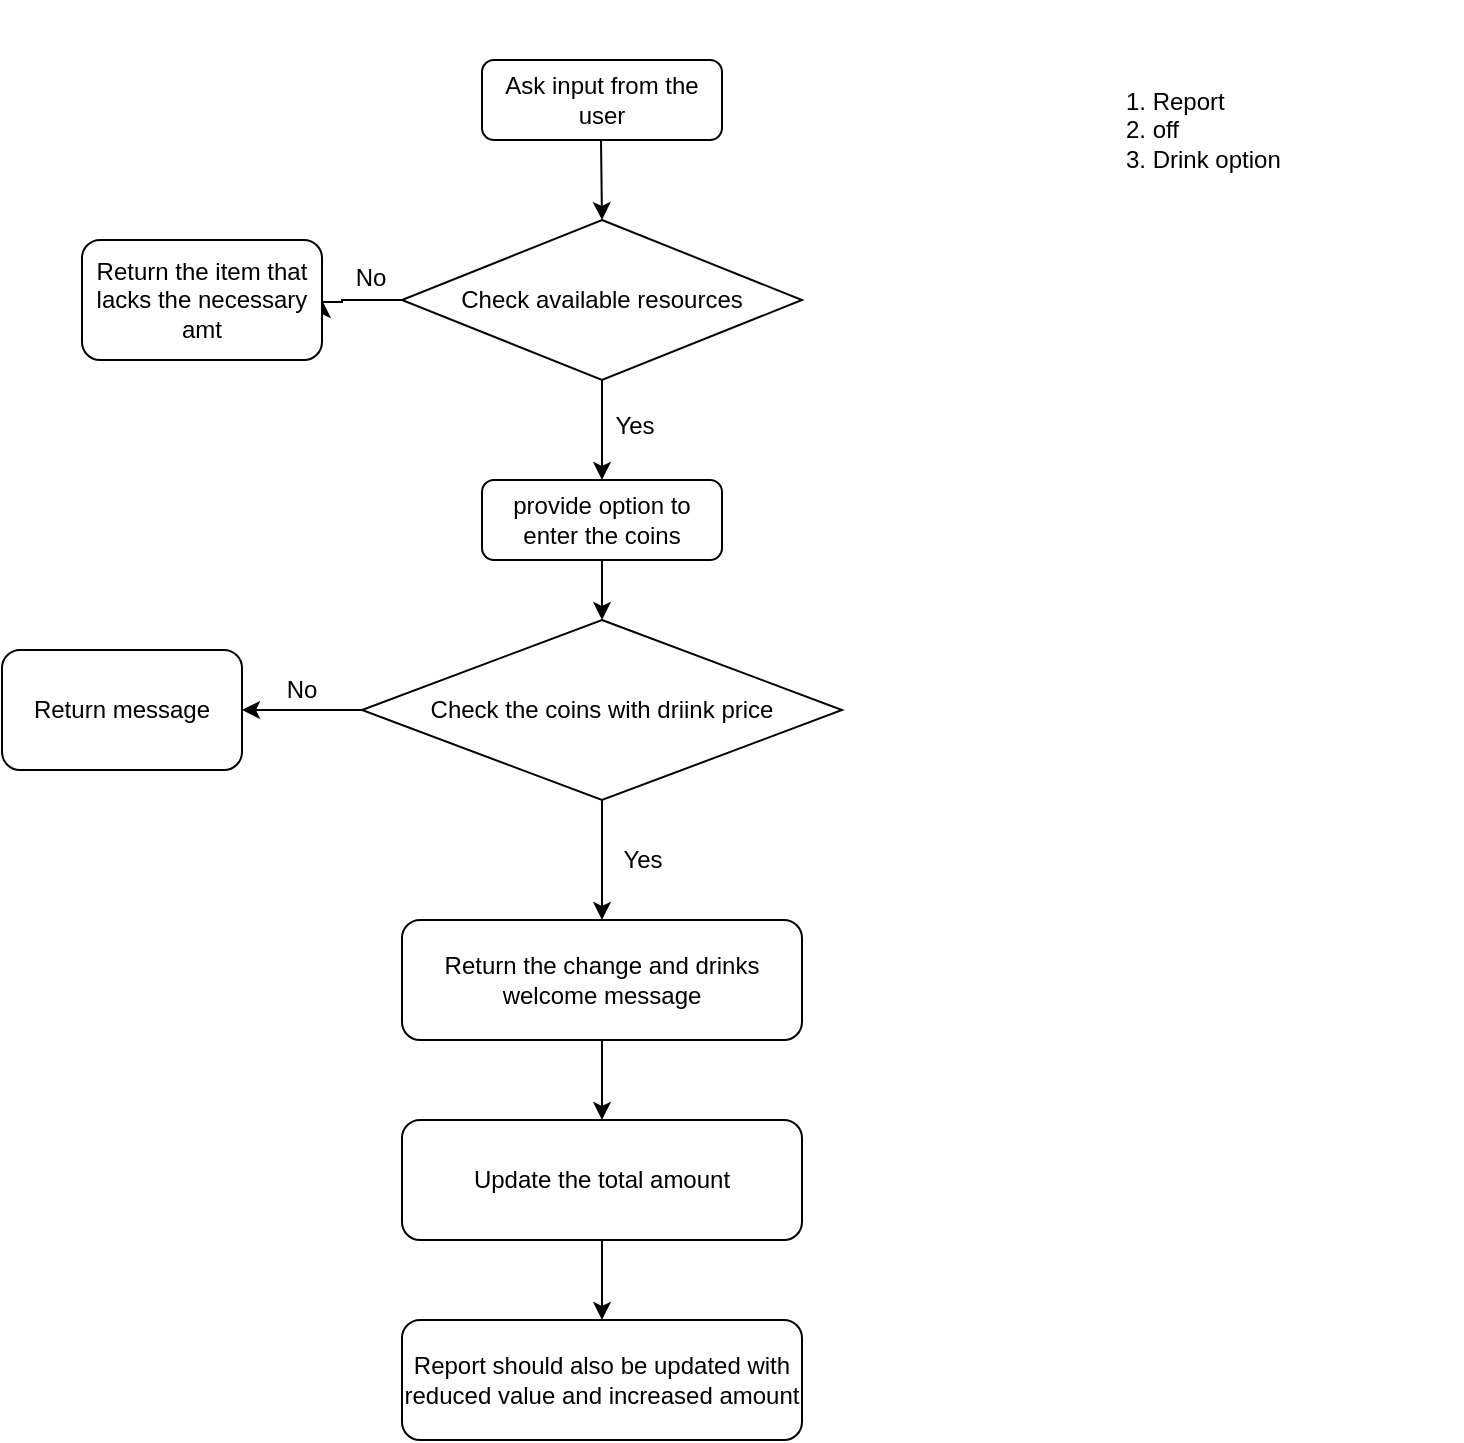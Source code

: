 <mxfile version="24.2.1" type="device">
  <diagram id="C5RBs43oDa-KdzZeNtuy" name="Page-1">
    <mxGraphModel dx="1114" dy="600" grid="1" gridSize="10" guides="1" tooltips="1" connect="1" arrows="1" fold="1" page="1" pageScale="1" pageWidth="827" pageHeight="1169" math="0" shadow="0">
      <root>
        <mxCell id="WIyWlLk6GJQsqaUBKTNV-0" />
        <mxCell id="WIyWlLk6GJQsqaUBKTNV-1" parent="WIyWlLk6GJQsqaUBKTNV-0" />
        <mxCell id="WIyWlLk6GJQsqaUBKTNV-3" value="Ask input from the user" style="rounded=1;whiteSpace=wrap;html=1;fontSize=12;glass=0;strokeWidth=1;shadow=0;" parent="WIyWlLk6GJQsqaUBKTNV-1" vertex="1">
          <mxGeometry x="320" y="40" width="120" height="40" as="geometry" />
        </mxCell>
        <mxCell id="bRK5VO0spE8zNupIj2fb-0" value="" style="endArrow=classic;html=1;rounded=0;" edge="1" parent="WIyWlLk6GJQsqaUBKTNV-1">
          <mxGeometry width="50" height="50" relative="1" as="geometry">
            <mxPoint x="379.5" y="80" as="sourcePoint" />
            <mxPoint x="380" y="120" as="targetPoint" />
          </mxGeometry>
        </mxCell>
        <mxCell id="bRK5VO0spE8zNupIj2fb-1" value="1. Report&lt;div&gt;2. off&lt;/div&gt;&lt;div style=&quot;&quot;&gt;3. Drink option&lt;/div&gt;" style="text;html=1;align=left;verticalAlign=middle;whiteSpace=wrap;rounded=0;" vertex="1" parent="WIyWlLk6GJQsqaUBKTNV-1">
          <mxGeometry x="640" y="10" width="170" height="130" as="geometry" />
        </mxCell>
        <mxCell id="bRK5VO0spE8zNupIj2fb-10" value="" style="edgeStyle=orthogonalEdgeStyle;rounded=0;orthogonalLoop=1;jettySize=auto;html=1;" edge="1" parent="WIyWlLk6GJQsqaUBKTNV-1" source="bRK5VO0spE8zNupIj2fb-2">
          <mxGeometry relative="1" as="geometry">
            <mxPoint x="240" y="160" as="targetPoint" />
            <Array as="points">
              <mxPoint x="250" y="160" />
              <mxPoint x="250" y="161" />
            </Array>
          </mxGeometry>
        </mxCell>
        <mxCell id="bRK5VO0spE8zNupIj2fb-2" value="Check available resources" style="rhombus;whiteSpace=wrap;html=1;" vertex="1" parent="WIyWlLk6GJQsqaUBKTNV-1">
          <mxGeometry x="280" y="120" width="200" height="80" as="geometry" />
        </mxCell>
        <mxCell id="bRK5VO0spE8zNupIj2fb-3" value="" style="endArrow=classic;html=1;rounded=0;exitX=0.5;exitY=1;exitDx=0;exitDy=0;" edge="1" parent="WIyWlLk6GJQsqaUBKTNV-1" source="bRK5VO0spE8zNupIj2fb-2">
          <mxGeometry width="50" height="50" relative="1" as="geometry">
            <mxPoint x="390" y="310" as="sourcePoint" />
            <mxPoint x="380" y="250" as="targetPoint" />
          </mxGeometry>
        </mxCell>
        <mxCell id="bRK5VO0spE8zNupIj2fb-4" value="Yes" style="text;html=1;align=center;verticalAlign=middle;resizable=0;points=[];autosize=1;strokeColor=none;fillColor=none;" vertex="1" parent="WIyWlLk6GJQsqaUBKTNV-1">
          <mxGeometry x="376" y="208" width="40" height="30" as="geometry" />
        </mxCell>
        <mxCell id="bRK5VO0spE8zNupIj2fb-5" value="provide option to enter the coins" style="rounded=1;whiteSpace=wrap;html=1;fontSize=12;glass=0;strokeWidth=1;shadow=0;" vertex="1" parent="WIyWlLk6GJQsqaUBKTNV-1">
          <mxGeometry x="320" y="250" width="120" height="40" as="geometry" />
        </mxCell>
        <mxCell id="bRK5VO0spE8zNupIj2fb-6" value="" style="endArrow=classic;html=1;rounded=0;exitX=0.5;exitY=1;exitDx=0;exitDy=0;" edge="1" parent="WIyWlLk6GJQsqaUBKTNV-1" source="bRK5VO0spE8zNupIj2fb-5">
          <mxGeometry width="50" height="50" relative="1" as="geometry">
            <mxPoint x="690" y="230" as="sourcePoint" />
            <mxPoint x="380" y="320" as="targetPoint" />
            <Array as="points" />
          </mxGeometry>
        </mxCell>
        <mxCell id="bRK5VO0spE8zNupIj2fb-8" value="Check the coins with driink price" style="rhombus;whiteSpace=wrap;html=1;" vertex="1" parent="WIyWlLk6GJQsqaUBKTNV-1">
          <mxGeometry x="260" y="320" width="240" height="90" as="geometry" />
        </mxCell>
        <mxCell id="bRK5VO0spE8zNupIj2fb-11" value="No" style="text;html=1;align=center;verticalAlign=middle;resizable=0;points=[];autosize=1;strokeColor=none;fillColor=none;" vertex="1" parent="WIyWlLk6GJQsqaUBKTNV-1">
          <mxGeometry x="244" y="134" width="40" height="30" as="geometry" />
        </mxCell>
        <mxCell id="bRK5VO0spE8zNupIj2fb-13" value="Return the item that lacks the necessary amt" style="rounded=1;whiteSpace=wrap;html=1;" vertex="1" parent="WIyWlLk6GJQsqaUBKTNV-1">
          <mxGeometry x="120" y="130" width="120" height="60" as="geometry" />
        </mxCell>
        <mxCell id="bRK5VO0spE8zNupIj2fb-14" value="" style="endArrow=classic;html=1;rounded=0;" edge="1" parent="WIyWlLk6GJQsqaUBKTNV-1">
          <mxGeometry width="50" height="50" relative="1" as="geometry">
            <mxPoint x="380" y="410" as="sourcePoint" />
            <mxPoint x="380" y="470" as="targetPoint" />
          </mxGeometry>
        </mxCell>
        <mxCell id="bRK5VO0spE8zNupIj2fb-15" value="Yes" style="text;html=1;align=center;verticalAlign=middle;resizable=0;points=[];autosize=1;strokeColor=none;fillColor=none;" vertex="1" parent="WIyWlLk6GJQsqaUBKTNV-1">
          <mxGeometry x="380" y="425" width="40" height="30" as="geometry" />
        </mxCell>
        <mxCell id="bRK5VO0spE8zNupIj2fb-18" value="" style="edgeStyle=orthogonalEdgeStyle;rounded=0;orthogonalLoop=1;jettySize=auto;html=1;" edge="1" parent="WIyWlLk6GJQsqaUBKTNV-1" source="bRK5VO0spE8zNupIj2fb-16" target="bRK5VO0spE8zNupIj2fb-17">
          <mxGeometry relative="1" as="geometry" />
        </mxCell>
        <mxCell id="bRK5VO0spE8zNupIj2fb-16" value="Return the change and drinks welcome message" style="rounded=1;whiteSpace=wrap;html=1;" vertex="1" parent="WIyWlLk6GJQsqaUBKTNV-1">
          <mxGeometry x="280" y="470" width="200" height="60" as="geometry" />
        </mxCell>
        <mxCell id="bRK5VO0spE8zNupIj2fb-20" value="" style="edgeStyle=orthogonalEdgeStyle;rounded=0;orthogonalLoop=1;jettySize=auto;html=1;" edge="1" parent="WIyWlLk6GJQsqaUBKTNV-1" source="bRK5VO0spE8zNupIj2fb-17" target="bRK5VO0spE8zNupIj2fb-19">
          <mxGeometry relative="1" as="geometry" />
        </mxCell>
        <mxCell id="bRK5VO0spE8zNupIj2fb-17" value="Update the total amount" style="whiteSpace=wrap;html=1;rounded=1;" vertex="1" parent="WIyWlLk6GJQsqaUBKTNV-1">
          <mxGeometry x="280" y="570" width="200" height="60" as="geometry" />
        </mxCell>
        <mxCell id="bRK5VO0spE8zNupIj2fb-19" value="Report should also be updated with reduced value and increased amount" style="whiteSpace=wrap;html=1;rounded=1;" vertex="1" parent="WIyWlLk6GJQsqaUBKTNV-1">
          <mxGeometry x="280" y="670" width="200" height="60" as="geometry" />
        </mxCell>
        <mxCell id="bRK5VO0spE8zNupIj2fb-21" value="" style="endArrow=classic;html=1;rounded=0;exitX=0;exitY=0.5;exitDx=0;exitDy=0;" edge="1" parent="WIyWlLk6GJQsqaUBKTNV-1" source="bRK5VO0spE8zNupIj2fb-8">
          <mxGeometry width="50" height="50" relative="1" as="geometry">
            <mxPoint x="260" y="370" as="sourcePoint" />
            <mxPoint x="200" y="365" as="targetPoint" />
            <Array as="points">
              <mxPoint x="210" y="365" />
            </Array>
          </mxGeometry>
        </mxCell>
        <mxCell id="bRK5VO0spE8zNupIj2fb-22" value="No" style="text;html=1;align=center;verticalAlign=middle;whiteSpace=wrap;rounded=0;" vertex="1" parent="WIyWlLk6GJQsqaUBKTNV-1">
          <mxGeometry x="200" y="340" width="60" height="30" as="geometry" />
        </mxCell>
        <mxCell id="bRK5VO0spE8zNupIj2fb-23" value="Return message" style="rounded=1;whiteSpace=wrap;html=1;" vertex="1" parent="WIyWlLk6GJQsqaUBKTNV-1">
          <mxGeometry x="80" y="335" width="120" height="60" as="geometry" />
        </mxCell>
      </root>
    </mxGraphModel>
  </diagram>
</mxfile>
